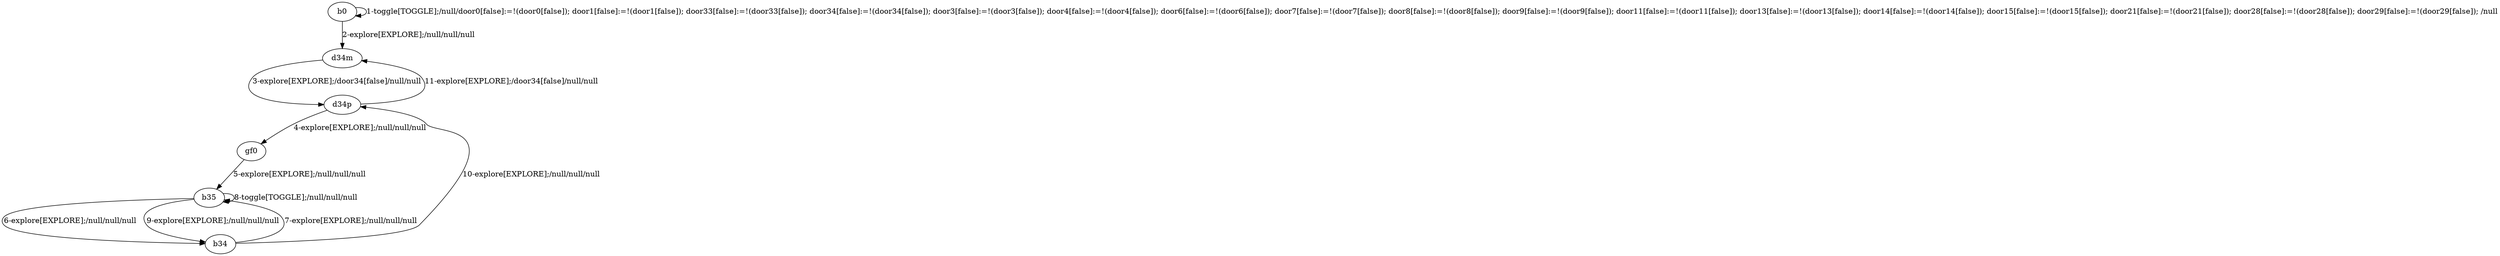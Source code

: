 # Total number of goals covered by this test: 4
# b35 --> b35
# b35 --> b34
# b34 --> d34p
# d34p --> d34m

digraph g {
"b0" -> "b0" [label = "1-toggle[TOGGLE];/null/door0[false]:=!(door0[false]); door1[false]:=!(door1[false]); door33[false]:=!(door33[false]); door34[false]:=!(door34[false]); door3[false]:=!(door3[false]); door4[false]:=!(door4[false]); door6[false]:=!(door6[false]); door7[false]:=!(door7[false]); door8[false]:=!(door8[false]); door9[false]:=!(door9[false]); door11[false]:=!(door11[false]); door13[false]:=!(door13[false]); door14[false]:=!(door14[false]); door15[false]:=!(door15[false]); door21[false]:=!(door21[false]); door28[false]:=!(door28[false]); door29[false]:=!(door29[false]); /null"];
"b0" -> "d34m" [label = "2-explore[EXPLORE];/null/null/null"];
"d34m" -> "d34p" [label = "3-explore[EXPLORE];/door34[false]/null/null"];
"d34p" -> "gf0" [label = "4-explore[EXPLORE];/null/null/null"];
"gf0" -> "b35" [label = "5-explore[EXPLORE];/null/null/null"];
"b35" -> "b34" [label = "6-explore[EXPLORE];/null/null/null"];
"b34" -> "b35" [label = "7-explore[EXPLORE];/null/null/null"];
"b35" -> "b35" [label = "8-toggle[TOGGLE];/null/null/null"];
"b35" -> "b34" [label = "9-explore[EXPLORE];/null/null/null"];
"b34" -> "d34p" [label = "10-explore[EXPLORE];/null/null/null"];
"d34p" -> "d34m" [label = "11-explore[EXPLORE];/door34[false]/null/null"];
}